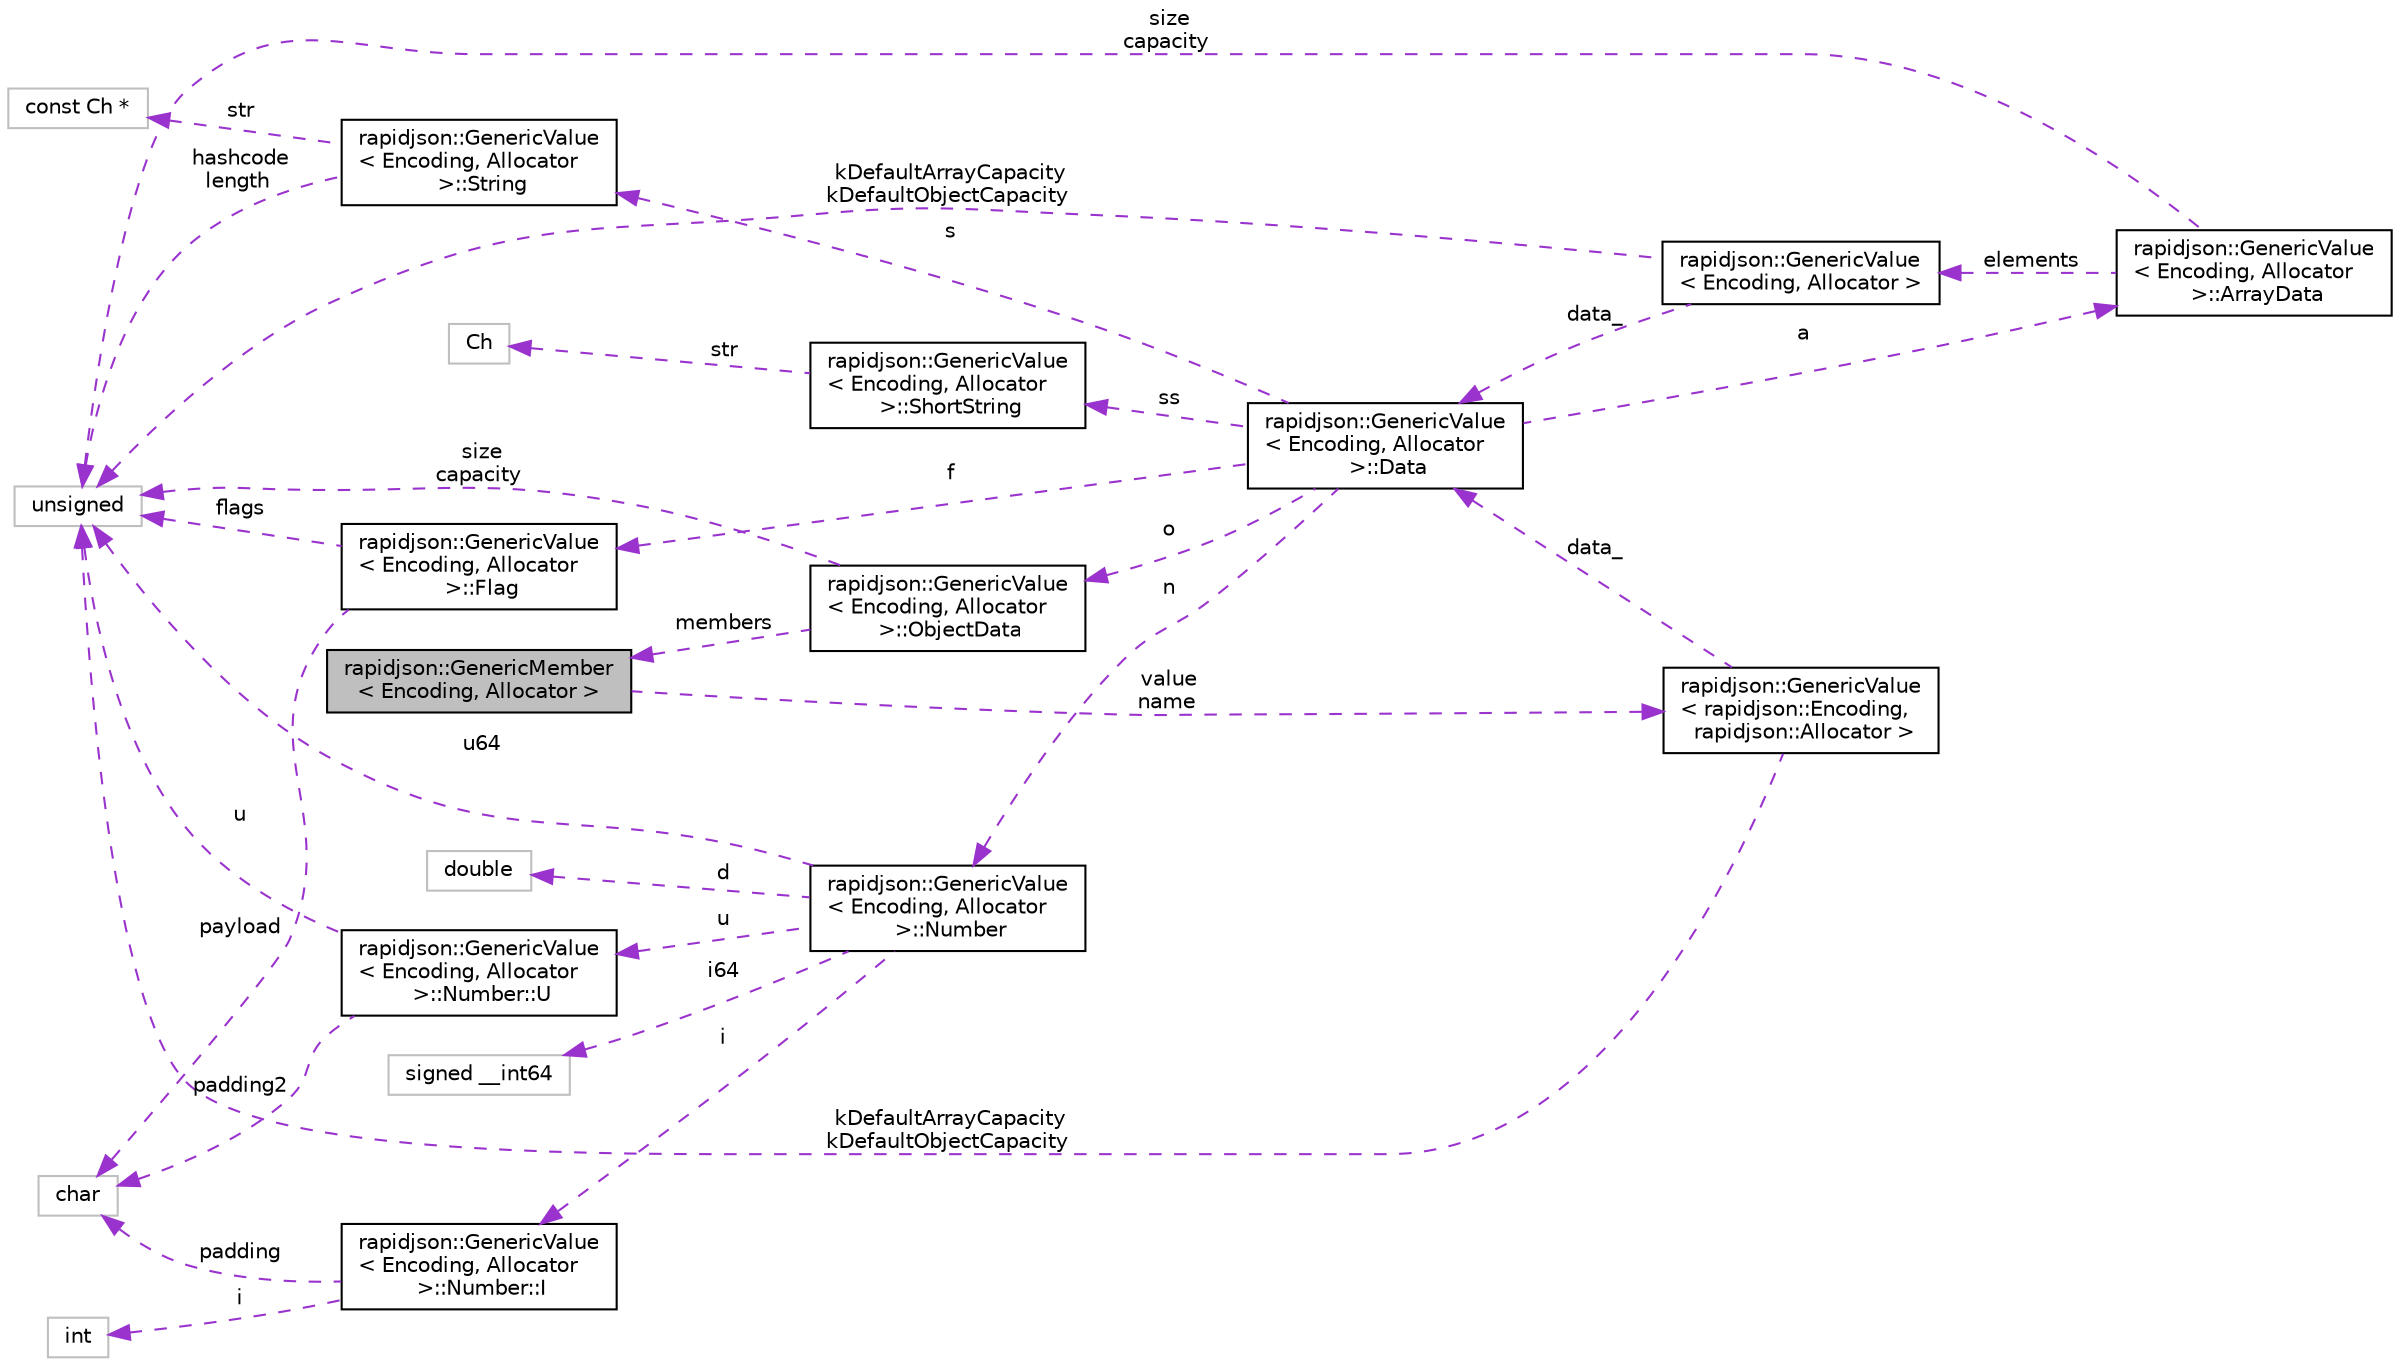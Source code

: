 digraph "rapidjson::GenericMember&lt; Encoding, Allocator &gt;"
{
 // INTERACTIVE_SVG=YES
 // LATEX_PDF_SIZE
  edge [fontname="Helvetica",fontsize="10",labelfontname="Helvetica",labelfontsize="10"];
  node [fontname="Helvetica",fontsize="10",shape=record];
  rankdir="LR";
  Node1 [label="rapidjson::GenericMember\l\< Encoding, Allocator \>",height=0.2,width=0.4,color="black", fillcolor="grey75", style="filled", fontcolor="black",tooltip="Name-value pair in a JSON object value."];
  Node2 -> Node1 [dir="back",color="darkorchid3",fontsize="10",style="dashed",label=" value\nname" ,fontname="Helvetica"];
  Node2 [label="rapidjson::GenericValue\l\< rapidjson::Encoding,\l rapidjson::Allocator \>",height=0.2,width=0.4,color="black", fillcolor="white", style="filled",URL="$classrapidjson_1_1_generic_value.html",tooltip=" "];
  Node3 -> Node2 [dir="back",color="darkorchid3",fontsize="10",style="dashed",label=" kDefaultArrayCapacity\nkDefaultObjectCapacity" ,fontname="Helvetica"];
  Node3 [label="unsigned",height=0.2,width=0.4,color="grey75", fillcolor="white", style="filled",tooltip=" "];
  Node4 -> Node2 [dir="back",color="darkorchid3",fontsize="10",style="dashed",label=" data_" ,fontname="Helvetica"];
  Node4 [label="rapidjson::GenericValue\l\< Encoding, Allocator\l \>::Data",height=0.2,width=0.4,color="black", fillcolor="white", style="filled",URL="$unionrapidjson_1_1_generic_value_1_1_data.html",tooltip=" "];
  Node5 -> Node4 [dir="back",color="darkorchid3",fontsize="10",style="dashed",label=" ss" ,fontname="Helvetica"];
  Node5 [label="rapidjson::GenericValue\l\< Encoding, Allocator\l \>::ShortString",height=0.2,width=0.4,color="black", fillcolor="white", style="filled",URL="$structrapidjson_1_1_generic_value_1_1_short_string.html",tooltip=" "];
  Node6 -> Node5 [dir="back",color="darkorchid3",fontsize="10",style="dashed",label=" str" ,fontname="Helvetica"];
  Node6 [label="Ch",height=0.2,width=0.4,color="grey75", fillcolor="white", style="filled",tooltip=" "];
  Node7 -> Node4 [dir="back",color="darkorchid3",fontsize="10",style="dashed",label=" f" ,fontname="Helvetica"];
  Node7 [label="rapidjson::GenericValue\l\< Encoding, Allocator\l \>::Flag",height=0.2,width=0.4,color="black", fillcolor="white", style="filled",URL="$structrapidjson_1_1_generic_value_1_1_flag.html",tooltip=" "];
  Node8 -> Node7 [dir="back",color="darkorchid3",fontsize="10",style="dashed",label=" payload" ,fontname="Helvetica"];
  Node8 [label="char",height=0.2,width=0.4,color="grey75", fillcolor="white", style="filled",tooltip=" "];
  Node3 -> Node7 [dir="back",color="darkorchid3",fontsize="10",style="dashed",label=" flags" ,fontname="Helvetica"];
  Node9 -> Node4 [dir="back",color="darkorchid3",fontsize="10",style="dashed",label=" a" ,fontname="Helvetica"];
  Node9 [label="rapidjson::GenericValue\l\< Encoding, Allocator\l \>::ArrayData",height=0.2,width=0.4,color="black", fillcolor="white", style="filled",URL="$structrapidjson_1_1_generic_value_1_1_array_data.html",tooltip=" "];
  Node10 -> Node9 [dir="back",color="darkorchid3",fontsize="10",style="dashed",label=" elements" ,fontname="Helvetica"];
  Node10 [label="rapidjson::GenericValue\l\< Encoding, Allocator \>",height=0.2,width=0.4,color="black", fillcolor="white", style="filled",URL="$classrapidjson_1_1_generic_value.html",tooltip="Represents a JSON value. Use Value for UTF8 encoding and default allocator."];
  Node3 -> Node10 [dir="back",color="darkorchid3",fontsize="10",style="dashed",label=" kDefaultArrayCapacity\nkDefaultObjectCapacity" ,fontname="Helvetica"];
  Node4 -> Node10 [dir="back",color="darkorchid3",fontsize="10",style="dashed",label=" data_" ,fontname="Helvetica"];
  Node3 -> Node9 [dir="back",color="darkorchid3",fontsize="10",style="dashed",label=" size\ncapacity" ,fontname="Helvetica"];
  Node11 -> Node4 [dir="back",color="darkorchid3",fontsize="10",style="dashed",label=" o" ,fontname="Helvetica"];
  Node11 [label="rapidjson::GenericValue\l\< Encoding, Allocator\l \>::ObjectData",height=0.2,width=0.4,color="black", fillcolor="white", style="filled",URL="$structrapidjson_1_1_generic_value_1_1_object_data.html",tooltip=" "];
  Node1 -> Node11 [dir="back",color="darkorchid3",fontsize="10",style="dashed",label=" members" ,fontname="Helvetica"];
  Node3 -> Node11 [dir="back",color="darkorchid3",fontsize="10",style="dashed",label=" size\ncapacity" ,fontname="Helvetica"];
  Node12 -> Node4 [dir="back",color="darkorchid3",fontsize="10",style="dashed",label=" n" ,fontname="Helvetica"];
  Node12 [label="rapidjson::GenericValue\l\< Encoding, Allocator\l \>::Number",height=0.2,width=0.4,color="black", fillcolor="white", style="filled",URL="$unionrapidjson_1_1_generic_value_1_1_number.html",tooltip=" "];
  Node13 -> Node12 [dir="back",color="darkorchid3",fontsize="10",style="dashed",label=" d" ,fontname="Helvetica"];
  Node13 [label="double",height=0.2,width=0.4,color="grey75", fillcolor="white", style="filled",tooltip=" "];
  Node14 -> Node12 [dir="back",color="darkorchid3",fontsize="10",style="dashed",label=" i" ,fontname="Helvetica"];
  Node14 [label="rapidjson::GenericValue\l\< Encoding, Allocator\l \>::Number::I",height=0.2,width=0.4,color="black", fillcolor="white", style="filled",URL="$structrapidjson_1_1_generic_value_1_1_number_1_1_i.html",tooltip=" "];
  Node8 -> Node14 [dir="back",color="darkorchid3",fontsize="10",style="dashed",label=" padding" ,fontname="Helvetica"];
  Node15 -> Node14 [dir="back",color="darkorchid3",fontsize="10",style="dashed",label=" i" ,fontname="Helvetica"];
  Node15 [label="int",height=0.2,width=0.4,color="grey75", fillcolor="white", style="filled",tooltip=" "];
  Node16 -> Node12 [dir="back",color="darkorchid3",fontsize="10",style="dashed",label=" i64" ,fontname="Helvetica"];
  Node16 [label="signed __int64",height=0.2,width=0.4,color="grey75", fillcolor="white", style="filled",tooltip=" "];
  Node3 -> Node12 [dir="back",color="darkorchid3",fontsize="10",style="dashed",label=" u64" ,fontname="Helvetica"];
  Node17 -> Node12 [dir="back",color="darkorchid3",fontsize="10",style="dashed",label=" u" ,fontname="Helvetica"];
  Node17 [label="rapidjson::GenericValue\l\< Encoding, Allocator\l \>::Number::U",height=0.2,width=0.4,color="black", fillcolor="white", style="filled",URL="$structrapidjson_1_1_generic_value_1_1_number_1_1_u.html",tooltip=" "];
  Node8 -> Node17 [dir="back",color="darkorchid3",fontsize="10",style="dashed",label=" padding2" ,fontname="Helvetica"];
  Node3 -> Node17 [dir="back",color="darkorchid3",fontsize="10",style="dashed",label=" u" ,fontname="Helvetica"];
  Node18 -> Node4 [dir="back",color="darkorchid3",fontsize="10",style="dashed",label=" s" ,fontname="Helvetica"];
  Node18 [label="rapidjson::GenericValue\l\< Encoding, Allocator\l \>::String",height=0.2,width=0.4,color="black", fillcolor="white", style="filled",URL="$structrapidjson_1_1_generic_value_1_1_string.html",tooltip=" "];
  Node19 -> Node18 [dir="back",color="darkorchid3",fontsize="10",style="dashed",label=" str" ,fontname="Helvetica"];
  Node19 [label="const Ch *",height=0.2,width=0.4,color="grey75", fillcolor="white", style="filled",tooltip=" "];
  Node3 -> Node18 [dir="back",color="darkorchid3",fontsize="10",style="dashed",label=" hashcode\nlength" ,fontname="Helvetica"];
}
